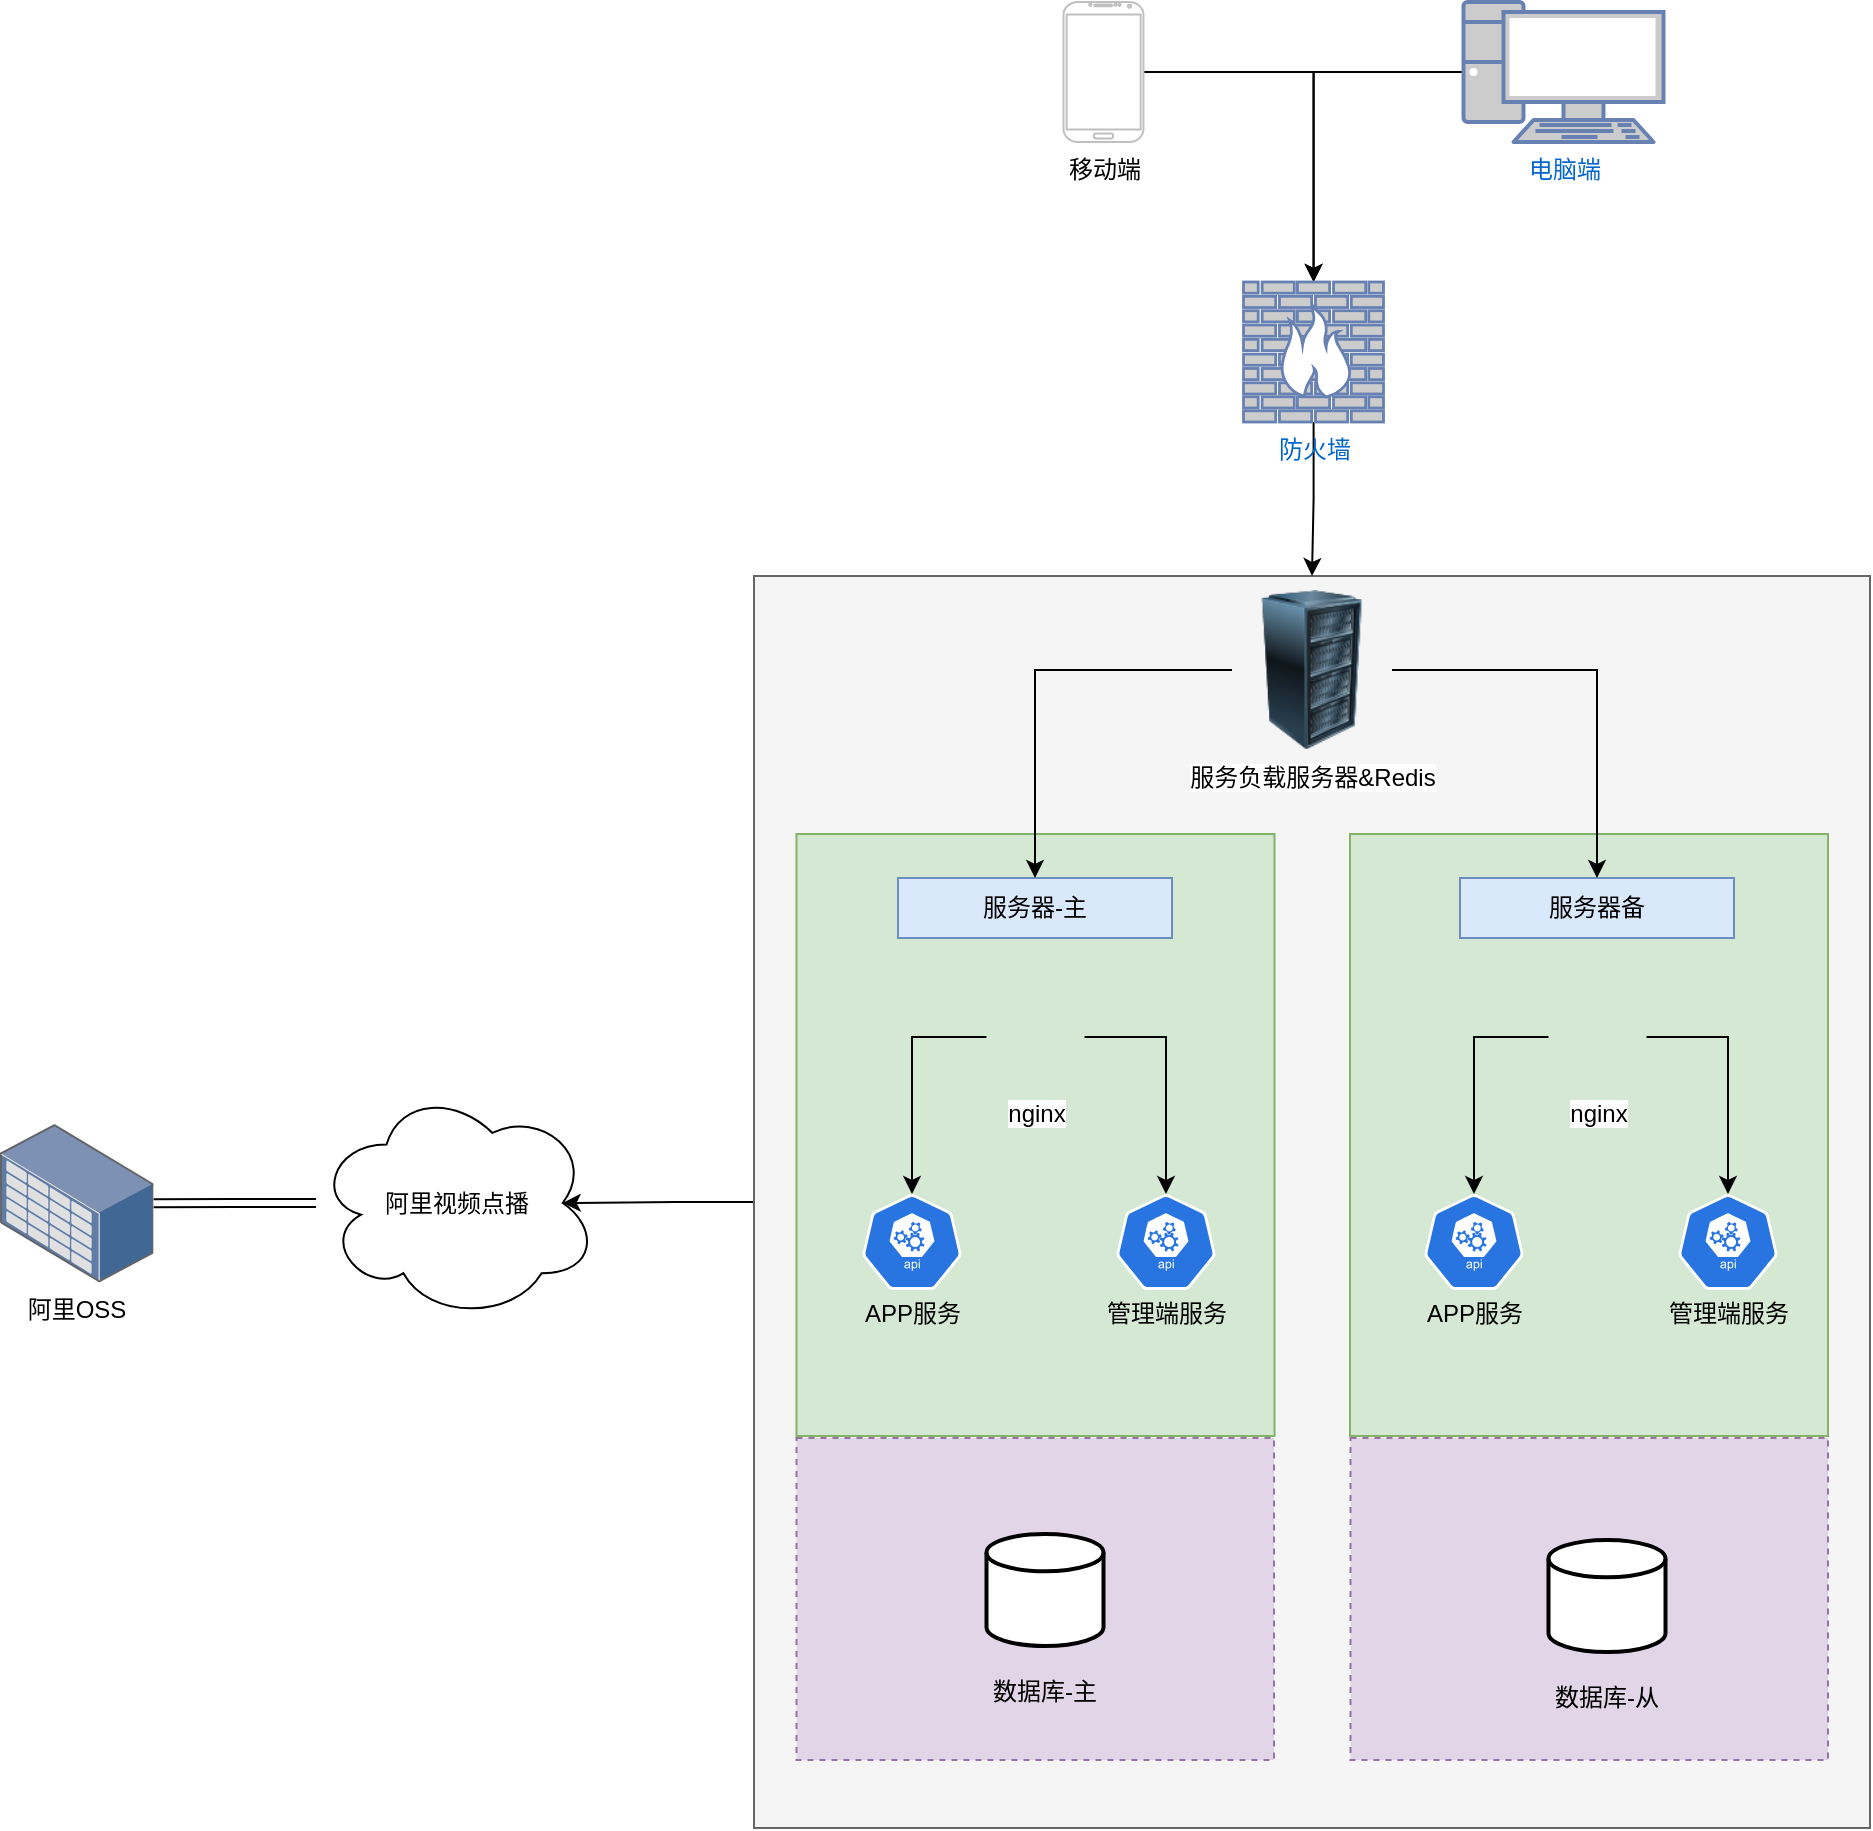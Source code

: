 <mxfile version="21.0.4" type="github">
  <diagram id="FFtLRq6kpSI4ZGspot21" name="第 1 页">
    <mxGraphModel dx="2087" dy="1067" grid="0" gridSize="10" guides="1" tooltips="1" connect="1" arrows="1" fold="1" page="0" pageScale="1" pageWidth="827" pageHeight="1169" math="0" shadow="0">
      <root>
        <mxCell id="0" />
        <mxCell id="1" parent="0" />
        <mxCell id="fCf7Fhr1Hl3SMTkNYIqJ-10" style="edgeStyle=orthogonalEdgeStyle;rounded=0;orthogonalLoop=1;jettySize=auto;html=1;entryX=0.875;entryY=0.5;entryDx=0;entryDy=0;entryPerimeter=0;" parent="1" source="mLE344PUC3wgoO-I7Rjk-8" target="fCf7Fhr1Hl3SMTkNYIqJ-8" edge="1">
          <mxGeometry relative="1" as="geometry" />
        </mxCell>
        <mxCell id="mLE344PUC3wgoO-I7Rjk-8" value="" style="rounded=0;whiteSpace=wrap;html=1;fillColor=#f5f5f5;fontColor=#333333;strokeColor=#666666;" parent="1" vertex="1">
          <mxGeometry x="138" y="490" width="558" height="626" as="geometry" />
        </mxCell>
        <mxCell id="q4_Ds_hNTsAd4L0cq3j5-4" style="edgeStyle=orthogonalEdgeStyle;rounded=0;orthogonalLoop=1;jettySize=auto;html=1;" parent="1" source="q4_Ds_hNTsAd4L0cq3j5-1" target="q4_Ds_hNTsAd4L0cq3j5-3" edge="1">
          <mxGeometry relative="1" as="geometry" />
        </mxCell>
        <mxCell id="q4_Ds_hNTsAd4L0cq3j5-1" value="移动端" style="verticalLabelPosition=bottom;verticalAlign=top;html=1;shadow=0;dashed=0;strokeWidth=1;shape=mxgraph.android.phone2;strokeColor=#c0c0c0;" parent="1" vertex="1">
          <mxGeometry x="292.75" y="203" width="40" height="70" as="geometry" />
        </mxCell>
        <mxCell id="q4_Ds_hNTsAd4L0cq3j5-5" value="" style="edgeStyle=orthogonalEdgeStyle;rounded=0;orthogonalLoop=1;jettySize=auto;html=1;" parent="1" source="q4_Ds_hNTsAd4L0cq3j5-2" target="q4_Ds_hNTsAd4L0cq3j5-3" edge="1">
          <mxGeometry x="-0.006" relative="1" as="geometry">
            <mxPoint as="offset" />
          </mxGeometry>
        </mxCell>
        <mxCell id="q4_Ds_hNTsAd4L0cq3j5-2" value="电脑端" style="fontColor=#0066CC;verticalAlign=top;verticalLabelPosition=bottom;labelPosition=center;align=center;html=1;outlineConnect=0;fillColor=#CCCCCC;strokeColor=#6881B3;gradientColor=none;gradientDirection=north;strokeWidth=2;shape=mxgraph.networks.pc;" parent="1" vertex="1">
          <mxGeometry x="492.75" y="203" width="100" height="70" as="geometry" />
        </mxCell>
        <mxCell id="fCf7Fhr1Hl3SMTkNYIqJ-1" style="edgeStyle=orthogonalEdgeStyle;rounded=0;orthogonalLoop=1;jettySize=auto;html=1;" parent="1" source="q4_Ds_hNTsAd4L0cq3j5-3" target="mLE344PUC3wgoO-I7Rjk-8" edge="1">
          <mxGeometry relative="1" as="geometry" />
        </mxCell>
        <mxCell id="q4_Ds_hNTsAd4L0cq3j5-3" value="防火墙" style="fontColor=#0066CC;verticalAlign=top;verticalLabelPosition=bottom;labelPosition=center;align=center;html=1;outlineConnect=0;fillColor=#CCCCCC;strokeColor=#6881B3;gradientColor=none;gradientDirection=north;strokeWidth=2;shape=mxgraph.networks.firewall;" parent="1" vertex="1">
          <mxGeometry x="382.75" y="343" width="70" height="70" as="geometry" />
        </mxCell>
        <mxCell id="mLE344PUC3wgoO-I7Rjk-46" value="" style="rounded=0;whiteSpace=wrap;html=1;fillColor=#d5e8d4;strokeColor=#82b366;" parent="1" vertex="1">
          <mxGeometry x="436" y="619" width="239" height="301" as="geometry" />
        </mxCell>
        <mxCell id="mLE344PUC3wgoO-I7Rjk-47" style="edgeStyle=orthogonalEdgeStyle;rounded=0;orthogonalLoop=1;jettySize=auto;html=1;" parent="1" source="mLE344PUC3wgoO-I7Rjk-49" target="mLE344PUC3wgoO-I7Rjk-51" edge="1">
          <mxGeometry relative="1" as="geometry" />
        </mxCell>
        <mxCell id="mLE344PUC3wgoO-I7Rjk-48" style="edgeStyle=orthogonalEdgeStyle;rounded=0;orthogonalLoop=1;jettySize=auto;html=1;entryX=0.5;entryY=0;entryDx=0;entryDy=0;entryPerimeter=0;" parent="1" source="mLE344PUC3wgoO-I7Rjk-49" target="mLE344PUC3wgoO-I7Rjk-57" edge="1">
          <mxGeometry relative="1" as="geometry" />
        </mxCell>
        <mxCell id="mLE344PUC3wgoO-I7Rjk-49" value="nginx" style="shape=image;html=1;verticalAlign=top;verticalLabelPosition=bottom;labelBackgroundColor=#ffffff;imageAspect=0;aspect=fixed;image=https://cdn4.iconfinder.com/data/icons/logos-brands-5/24/nginx-128.png" parent="1" vertex="1">
          <mxGeometry x="535.25" y="696" width="49" height="49" as="geometry" />
        </mxCell>
        <mxCell id="mLE344PUC3wgoO-I7Rjk-51" value="&lt;br&gt;&lt;br&gt;&lt;br&gt;&lt;br&gt;&lt;br&gt;APP服务" style="html=1;dashed=0;whitespace=wrap;fillColor=#2875E2;strokeColor=#ffffff;points=[[0.005,0.63,0],[0.1,0.2,0],[0.9,0.2,0],[0.5,0,0],[0.995,0.63,0],[0.72,0.99,0],[0.5,1,0],[0.28,0.99,0]];shape=mxgraph.kubernetes.icon;prIcon=api" parent="1" vertex="1">
          <mxGeometry x="473" y="799" width="50" height="48" as="geometry" />
        </mxCell>
        <mxCell id="mLE344PUC3wgoO-I7Rjk-55" value="服务器备" style="text;html=1;strokeColor=#6c8ebf;fillColor=#dae8fc;align=center;verticalAlign=middle;whiteSpace=wrap;rounded=0;" parent="1" vertex="1">
          <mxGeometry x="491" y="641" width="137" height="30" as="geometry" />
        </mxCell>
        <mxCell id="mLE344PUC3wgoO-I7Rjk-57" value="&lt;br&gt;&lt;br&gt;&lt;br&gt;&lt;br&gt;&lt;br&gt;管理端服务" style="html=1;dashed=0;whitespace=wrap;fillColor=#2875E2;strokeColor=#ffffff;points=[[0.005,0.63,0],[0.1,0.2,0],[0.9,0.2,0],[0.5,0,0],[0.995,0.63,0],[0.72,0.99,0],[0.5,1,0],[0.28,0.99,0]];shape=mxgraph.kubernetes.icon;prIcon=api" parent="1" vertex="1">
          <mxGeometry x="600" y="799" width="50" height="48" as="geometry" />
        </mxCell>
        <mxCell id="fCf7Fhr1Hl3SMTkNYIqJ-4" style="edgeStyle=orthogonalEdgeStyle;rounded=0;orthogonalLoop=1;jettySize=auto;html=1;" parent="1" source="fCf7Fhr1Hl3SMTkNYIqJ-2" target="mLE344PUC3wgoO-I7Rjk-55" edge="1">
          <mxGeometry relative="1" as="geometry" />
        </mxCell>
        <mxCell id="fCf7Fhr1Hl3SMTkNYIqJ-2" value="服务负载服务器&amp;amp;Redis" style="image;html=1;image=img/lib/clip_art/computers/Server_Rack_128x128.png" parent="1" vertex="1">
          <mxGeometry x="377" y="497" width="80" height="80" as="geometry" />
        </mxCell>
        <mxCell id="fCf7Fhr1Hl3SMTkNYIqJ-12" style="edgeStyle=orthogonalEdgeStyle;rounded=0;orthogonalLoop=1;jettySize=auto;html=1;shape=link;" parent="1" source="fCf7Fhr1Hl3SMTkNYIqJ-8" target="fCf7Fhr1Hl3SMTkNYIqJ-11" edge="1">
          <mxGeometry relative="1" as="geometry" />
        </mxCell>
        <mxCell id="fCf7Fhr1Hl3SMTkNYIqJ-8" value="阿里视频点播" style="ellipse;shape=cloud;whiteSpace=wrap;html=1;" parent="1" vertex="1">
          <mxGeometry x="-81" y="745" width="141" height="117" as="geometry" />
        </mxCell>
        <mxCell id="fCf7Fhr1Hl3SMTkNYIqJ-11" value="阿里OSS" style="points=[];aspect=fixed;html=1;align=center;shadow=0;dashed=0;image;image=img/lib/allied_telesis/storage/Datacenter_Server_Storage_Unit_Large.svg;" parent="1" vertex="1">
          <mxGeometry x="-239" y="764" width="76.8" height="79.2" as="geometry" />
        </mxCell>
        <mxCell id="Fc3GIRMif8kVISrUfIOn-9" value="" style="rounded=0;whiteSpace=wrap;html=1;fillColor=#d5e8d4;strokeColor=#82b366;" vertex="1" parent="1">
          <mxGeometry x="159.25" y="619" width="239" height="301" as="geometry" />
        </mxCell>
        <mxCell id="mLE344PUC3wgoO-I7Rjk-16" style="edgeStyle=orthogonalEdgeStyle;rounded=0;orthogonalLoop=1;jettySize=auto;html=1;" parent="1" source="q4_Ds_hNTsAd4L0cq3j5-6" target="q4_Ds_hNTsAd4L0cq3j5-10" edge="1">
          <mxGeometry relative="1" as="geometry" />
        </mxCell>
        <mxCell id="mLE344PUC3wgoO-I7Rjk-17" style="edgeStyle=orthogonalEdgeStyle;rounded=0;orthogonalLoop=1;jettySize=auto;html=1;entryX=0.5;entryY=0;entryDx=0;entryDy=0;entryPerimeter=0;" parent="1" source="q4_Ds_hNTsAd4L0cq3j5-6" target="mLE344PUC3wgoO-I7Rjk-15" edge="1">
          <mxGeometry relative="1" as="geometry" />
        </mxCell>
        <mxCell id="q4_Ds_hNTsAd4L0cq3j5-6" value="nginx" style="shape=image;html=1;verticalAlign=top;verticalLabelPosition=bottom;labelBackgroundColor=#ffffff;imageAspect=0;aspect=fixed;image=https://cdn4.iconfinder.com/data/icons/logos-brands-5/24/nginx-128.png" parent="1" vertex="1">
          <mxGeometry x="254.25" y="696" width="49" height="49" as="geometry" />
        </mxCell>
        <mxCell id="q4_Ds_hNTsAd4L0cq3j5-10" value="&lt;br&gt;&lt;br&gt;&lt;br&gt;&lt;br&gt;&lt;br&gt;APP服务" style="html=1;dashed=0;whitespace=wrap;fillColor=#2875E2;strokeColor=#ffffff;points=[[0.005,0.63,0],[0.1,0.2,0],[0.9,0.2,0],[0.5,0,0],[0.995,0.63,0],[0.72,0.99,0],[0.5,1,0],[0.28,0.99,0]];shape=mxgraph.kubernetes.icon;prIcon=api" parent="1" vertex="1">
          <mxGeometry x="192" y="799" width="50" height="48" as="geometry" />
        </mxCell>
        <mxCell id="mLE344PUC3wgoO-I7Rjk-13" value="服务器-主" style="text;html=1;strokeColor=#6c8ebf;fillColor=#dae8fc;align=center;verticalAlign=middle;whiteSpace=wrap;rounded=0;" parent="1" vertex="1">
          <mxGeometry x="210" y="641" width="137" height="30" as="geometry" />
        </mxCell>
        <mxCell id="Fc3GIRMif8kVISrUfIOn-10" value="" style="rounded=0;whiteSpace=wrap;html=1;fillColor=#e1d5e7;strokeColor=#9673a6;dashed=1;" vertex="1" parent="1">
          <mxGeometry x="159.25" y="921" width="238.75" height="161" as="geometry" />
        </mxCell>
        <mxCell id="mLE344PUC3wgoO-I7Rjk-15" value="&lt;br&gt;&lt;br&gt;&lt;br&gt;&lt;br&gt;&lt;br&gt;管理端服务" style="html=1;dashed=0;whitespace=wrap;fillColor=#2875E2;strokeColor=#ffffff;points=[[0.005,0.63,0],[0.1,0.2,0],[0.9,0.2,0],[0.5,0,0],[0.995,0.63,0],[0.72,0.99,0],[0.5,1,0],[0.28,0.99,0]];shape=mxgraph.kubernetes.icon;prIcon=api" parent="1" vertex="1">
          <mxGeometry x="319" y="799" width="50" height="48" as="geometry" />
        </mxCell>
        <mxCell id="fCf7Fhr1Hl3SMTkNYIqJ-5" style="edgeStyle=orthogonalEdgeStyle;rounded=0;orthogonalLoop=1;jettySize=auto;html=1;" parent="1" source="fCf7Fhr1Hl3SMTkNYIqJ-2" target="mLE344PUC3wgoO-I7Rjk-13" edge="1">
          <mxGeometry relative="1" as="geometry" />
        </mxCell>
        <mxCell id="mLE344PUC3wgoO-I7Rjk-6" value="&lt;br&gt;&lt;br&gt;&lt;br&gt;&lt;br&gt;&lt;br&gt;&lt;br&gt;&lt;br&gt;数据库-主" style="strokeWidth=2;html=1;shape=mxgraph.flowchart.database;whiteSpace=wrap;" parent="1" vertex="1">
          <mxGeometry x="254.25" y="969" width="58.5" height="56" as="geometry" />
        </mxCell>
        <mxCell id="Fc3GIRMif8kVISrUfIOn-11" value="" style="rounded=0;whiteSpace=wrap;html=1;fillColor=#e1d5e7;strokeColor=#9673a6;dashed=1;" vertex="1" parent="1">
          <mxGeometry x="436.25" y="921" width="238.75" height="161" as="geometry" />
        </mxCell>
        <mxCell id="q4_Ds_hNTsAd4L0cq3j5-20" value="&lt;br&gt;&lt;br&gt;&lt;br&gt;&lt;br&gt;&lt;br&gt;&lt;br&gt;&lt;br&gt;数据库-从" style="strokeWidth=2;html=1;shape=mxgraph.flowchart.database;whiteSpace=wrap;" parent="1" vertex="1">
          <mxGeometry x="535.25" y="972" width="58.5" height="56" as="geometry" />
        </mxCell>
      </root>
    </mxGraphModel>
  </diagram>
</mxfile>
